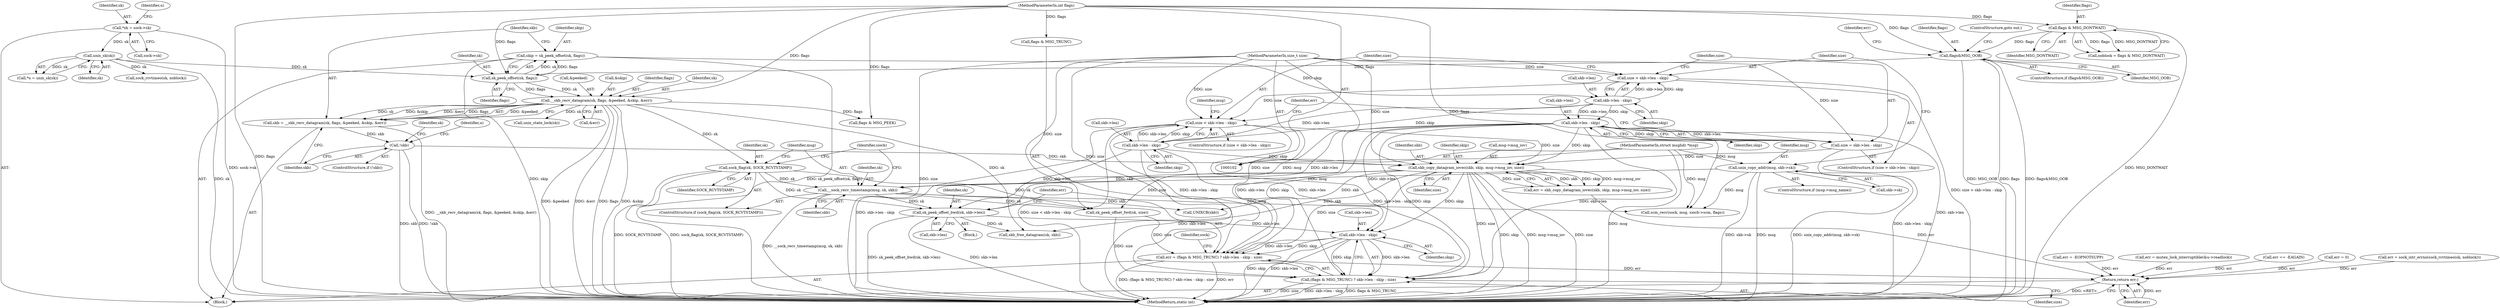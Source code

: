 digraph "0_linux_f3d3342602f8bcbf37d7c46641cb9bca7618eb1c_35@pointer" {
"1000362" [label="(Call,skb->len - skip)"];
"1000236" [label="(Call,skb->len - skip)"];
"1000229" [label="(Call,skb->len - skip)"];
"1000162" [label="(Call,skip = sk_peek_offset(sk, flags))"];
"1000164" [label="(Call,sk_peek_offset(sk, flags))"];
"1000124" [label="(Call,unix_sk(sk))"];
"1000116" [label="(Call,*sk = sock->sk)"];
"1000141" [label="(Call,flags&MSG_OOB)"];
"1000129" [label="(Call,flags & MSG_DONTWAIT)"];
"1000107" [label="(MethodParameterIn,int flags)"];
"1000330" [label="(Call,sk_peek_offset_bwd(sk, skb->len))"];
"1000268" [label="(Call,sock_flag(sk, SOCK_RCVTSTAMP))"];
"1000169" [label="(Call,__skb_recv_datagram(sk, flags, &peeked, &skip, &err))"];
"1000271" [label="(Call,__sock_recv_timestamp(msg, sk, skb))"];
"1000221" [label="(Call,unix_copy_addr(msg, skb->sk))"];
"1000105" [label="(MethodParameterIn,struct msghdr *msg)"];
"1000257" [label="(Call,skb_copy_datagram_iovec(skb, skip, msg->msg_iov, size))"];
"1000179" [label="(Call,!skb)"];
"1000167" [label="(Call,skb = __skb_recv_datagram(sk, flags, &peeked, &skip, &err))"];
"1000245" [label="(Call,skb->len - skip)"];
"1000234" [label="(Call,size = skb->len - skip)"];
"1000106" [label="(MethodParameterIn,size_t size)"];
"1000243" [label="(Call,size < skb->len - skip)"];
"1000227" [label="(Call,size > skb->len - skip)"];
"1000356" [label="(Call,err = (flags & MSG_TRUNC) ? skb->len - skip : size)"];
"1000386" [label="(Return,return err;)"];
"1000358" [label="(Call,(flags & MSG_TRUNC) ? skb->len - skip : size)"];
"1000124" [label="(Call,unix_sk(sk))"];
"1000122" [label="(Call,*u = unix_sk(sk))"];
"1000388" [label="(MethodReturn,static int)"];
"1000131" [label="(Identifier,MSG_DONTWAIT)"];
"1000174" [label="(Call,&skip)"];
"1000357" [label="(Identifier,err)"];
"1000362" [label="(Call,skb->len - skip)"];
"1000155" [label="(Call,err = sock_intr_errno(sock_rcvtimeo(sk, noblock)))"];
"1000259" [label="(Identifier,skip)"];
"1000386" [label="(Return,return err;)"];
"1000235" [label="(Identifier,size)"];
"1000234" [label="(Call,size = skb->len - skip)"];
"1000146" [label="(Identifier,err)"];
"1000331" [label="(Identifier,sk)"];
"1000358" [label="(Call,(flags & MSG_TRUNC) ? skb->len - skip : size)"];
"1000376" [label="(Call,skb_free_datagram(sk, skb))"];
"1000243" [label="(Call,size < skb->len - skip)"];
"1000237" [label="(Call,skb->len)"];
"1000367" [label="(Identifier,size)"];
"1000226" [label="(ControlStructure,if (size > skb->len - skip))"];
"1000171" [label="(Identifier,flags)"];
"1000278" [label="(Identifier,siocb)"];
"1000118" [label="(Call,sock->sk)"];
"1000227" [label="(Call,size > skb->len - skip)"];
"1000143" [label="(Identifier,MSG_OOB)"];
"1000130" [label="(Identifier,flags)"];
"1000158" [label="(Call,sock_rcvtimeo(sk, noblock))"];
"1000236" [label="(Call,skb->len - skip)"];
"1000140" [label="(ControlStructure,if (flags&MSG_OOB))"];
"1000255" [label="(Call,err = skb_copy_datagram_iovec(skb, skip, msg->msg_iov, size))"];
"1000273" [label="(Identifier,sk)"];
"1000270" [label="(Identifier,SOCK_RCVTSTAMP)"];
"1000125" [label="(Identifier,sk)"];
"1000179" [label="(Call,!skb)"];
"1000244" [label="(Identifier,size)"];
"1000298" [label="(Call,UNIXCB(skb))"];
"1000169" [label="(Call,__skb_recv_datagram(sk, flags, &peeked, &skip, &err))"];
"1000274" [label="(Identifier,skb)"];
"1000263" [label="(Identifier,size)"];
"1000167" [label="(Call,skb = __skb_recv_datagram(sk, flags, &peeked, &skip, &err))"];
"1000136" [label="(Call,err = -EOPNOTSUPP)"];
"1000116" [label="(Call,*sk = sock->sk)"];
"1000356" [label="(Call,err = (flags & MSG_TRUNC) ? skb->len - skip : size)"];
"1000105" [label="(MethodParameterIn,struct msghdr *msg)"];
"1000337" [label="(Call,sk_peek_offset_fwd(sk, size))"];
"1000180" [label="(Identifier,skb)"];
"1000142" [label="(Identifier,flags)"];
"1000127" [label="(Call,noblock = flags & MSG_DONTWAIT)"];
"1000230" [label="(Call,skb->len)"];
"1000163" [label="(Identifier,skip)"];
"1000257" [label="(Call,skb_copy_datagram_iovec(skb, skip, msg->msg_iov, size))"];
"1000366" [label="(Identifier,skip)"];
"1000141" [label="(Call,flags&MSG_OOB)"];
"1000242" [label="(ControlStructure,if (size < skb->len - skip))"];
"1000229" [label="(Call,skb->len - skip)"];
"1000332" [label="(Call,skb->len)"];
"1000223" [label="(Call,skb->sk)"];
"1000272" [label="(Identifier,msg)"];
"1000170" [label="(Identifier,sk)"];
"1000117" [label="(Identifier,sk)"];
"1000182" [label="(Call,unix_state_lock(sk))"];
"1000330" [label="(Call,sk_peek_offset_bwd(sk, skb->len))"];
"1000256" [label="(Identifier,err)"];
"1000249" [label="(Identifier,skip)"];
"1000271" [label="(Call,__sock_recv_timestamp(msg, sk, skb))"];
"1000240" [label="(Identifier,skip)"];
"1000165" [label="(Identifier,sk)"];
"1000316" [label="(Call,flags & MSG_PEEK)"];
"1000233" [label="(Identifier,skip)"];
"1000145" [label="(Call,err = mutex_lock_interruptible(&u->readlock))"];
"1000246" [label="(Call,skb->len)"];
"1000183" [label="(Identifier,sk)"];
"1000245" [label="(Call,skb->len - skip)"];
"1000166" [label="(Identifier,flags)"];
"1000172" [label="(Call,&peeked)"];
"1000221" [label="(Call,unix_copy_addr(msg, skb->sk))"];
"1000260" [label="(Call,msg->msg_iov)"];
"1000217" [label="(ControlStructure,if (msg->msg_name))"];
"1000162" [label="(Call,skip = sk_peek_offset(sk, flags))"];
"1000269" [label="(Identifier,sk)"];
"1000363" [label="(Call,skb->len)"];
"1000178" [label="(ControlStructure,if (!skb))"];
"1000228" [label="(Identifier,size)"];
"1000144" [label="(ControlStructure,goto out;)"];
"1000387" [label="(Identifier,err)"];
"1000192" [label="(Call,err == -EAGAIN)"];
"1000129" [label="(Call,flags & MSG_DONTWAIT)"];
"1000201" [label="(Call,err = 0)"];
"1000176" [label="(Call,&err)"];
"1000319" [label="(Block,)"];
"1000210" [label="(Identifier,u)"];
"1000267" [label="(ControlStructure,if (sock_flag(sk, SOCK_RCVTSTAMP)))"];
"1000222" [label="(Identifier,msg)"];
"1000252" [label="(Identifier,msg)"];
"1000106" [label="(MethodParameterIn,size_t size)"];
"1000359" [label="(Call,flags & MSG_TRUNC)"];
"1000168" [label="(Identifier,skb)"];
"1000268" [label="(Call,sock_flag(sk, SOCK_RCVTSTAMP))"];
"1000107" [label="(MethodParameterIn,int flags)"];
"1000164" [label="(Call,sk_peek_offset(sk, flags))"];
"1000369" [label="(Identifier,sock)"];
"1000123" [label="(Identifier,u)"];
"1000258" [label="(Identifier,skb)"];
"1000368" [label="(Call,scm_recv(sock, msg, siocb->scm, flags))"];
"1000108" [label="(Block,)"];
"1000362" -> "1000358"  [label="AST: "];
"1000362" -> "1000366"  [label="CFG: "];
"1000363" -> "1000362"  [label="AST: "];
"1000366" -> "1000362"  [label="AST: "];
"1000358" -> "1000362"  [label="CFG: "];
"1000362" -> "1000388"  [label="DDG: skip"];
"1000362" -> "1000388"  [label="DDG: skb->len"];
"1000362" -> "1000356"  [label="DDG: skb->len"];
"1000362" -> "1000356"  [label="DDG: skip"];
"1000362" -> "1000358"  [label="DDG: skb->len"];
"1000362" -> "1000358"  [label="DDG: skip"];
"1000236" -> "1000362"  [label="DDG: skb->len"];
"1000330" -> "1000362"  [label="DDG: skb->len"];
"1000245" -> "1000362"  [label="DDG: skb->len"];
"1000257" -> "1000362"  [label="DDG: skip"];
"1000236" -> "1000234"  [label="AST: "];
"1000236" -> "1000240"  [label="CFG: "];
"1000237" -> "1000236"  [label="AST: "];
"1000240" -> "1000236"  [label="AST: "];
"1000234" -> "1000236"  [label="CFG: "];
"1000236" -> "1000388"  [label="DDG: skb->len"];
"1000236" -> "1000234"  [label="DDG: skb->len"];
"1000236" -> "1000234"  [label="DDG: skip"];
"1000229" -> "1000236"  [label="DDG: skb->len"];
"1000229" -> "1000236"  [label="DDG: skip"];
"1000236" -> "1000257"  [label="DDG: skip"];
"1000236" -> "1000330"  [label="DDG: skb->len"];
"1000236" -> "1000356"  [label="DDG: skb->len"];
"1000236" -> "1000356"  [label="DDG: skip"];
"1000236" -> "1000358"  [label="DDG: skb->len"];
"1000236" -> "1000358"  [label="DDG: skip"];
"1000229" -> "1000227"  [label="AST: "];
"1000229" -> "1000233"  [label="CFG: "];
"1000230" -> "1000229"  [label="AST: "];
"1000233" -> "1000229"  [label="AST: "];
"1000227" -> "1000229"  [label="CFG: "];
"1000229" -> "1000227"  [label="DDG: skb->len"];
"1000229" -> "1000227"  [label="DDG: skip"];
"1000162" -> "1000229"  [label="DDG: skip"];
"1000229" -> "1000245"  [label="DDG: skb->len"];
"1000229" -> "1000245"  [label="DDG: skip"];
"1000162" -> "1000108"  [label="AST: "];
"1000162" -> "1000164"  [label="CFG: "];
"1000163" -> "1000162"  [label="AST: "];
"1000164" -> "1000162"  [label="AST: "];
"1000168" -> "1000162"  [label="CFG: "];
"1000162" -> "1000388"  [label="DDG: sk_peek_offset(sk, flags)"];
"1000162" -> "1000388"  [label="DDG: skip"];
"1000164" -> "1000162"  [label="DDG: sk"];
"1000164" -> "1000162"  [label="DDG: flags"];
"1000164" -> "1000166"  [label="CFG: "];
"1000165" -> "1000164"  [label="AST: "];
"1000166" -> "1000164"  [label="AST: "];
"1000124" -> "1000164"  [label="DDG: sk"];
"1000141" -> "1000164"  [label="DDG: flags"];
"1000107" -> "1000164"  [label="DDG: flags"];
"1000164" -> "1000169"  [label="DDG: sk"];
"1000164" -> "1000169"  [label="DDG: flags"];
"1000124" -> "1000122"  [label="AST: "];
"1000124" -> "1000125"  [label="CFG: "];
"1000125" -> "1000124"  [label="AST: "];
"1000122" -> "1000124"  [label="CFG: "];
"1000124" -> "1000388"  [label="DDG: sk"];
"1000124" -> "1000122"  [label="DDG: sk"];
"1000116" -> "1000124"  [label="DDG: sk"];
"1000124" -> "1000158"  [label="DDG: sk"];
"1000116" -> "1000108"  [label="AST: "];
"1000116" -> "1000118"  [label="CFG: "];
"1000117" -> "1000116"  [label="AST: "];
"1000118" -> "1000116"  [label="AST: "];
"1000123" -> "1000116"  [label="CFG: "];
"1000116" -> "1000388"  [label="DDG: sock->sk"];
"1000141" -> "1000140"  [label="AST: "];
"1000141" -> "1000143"  [label="CFG: "];
"1000142" -> "1000141"  [label="AST: "];
"1000143" -> "1000141"  [label="AST: "];
"1000144" -> "1000141"  [label="CFG: "];
"1000146" -> "1000141"  [label="CFG: "];
"1000141" -> "1000388"  [label="DDG: flags"];
"1000141" -> "1000388"  [label="DDG: flags&MSG_OOB"];
"1000141" -> "1000388"  [label="DDG: MSG_OOB"];
"1000129" -> "1000141"  [label="DDG: flags"];
"1000107" -> "1000141"  [label="DDG: flags"];
"1000129" -> "1000127"  [label="AST: "];
"1000129" -> "1000131"  [label="CFG: "];
"1000130" -> "1000129"  [label="AST: "];
"1000131" -> "1000129"  [label="AST: "];
"1000127" -> "1000129"  [label="CFG: "];
"1000129" -> "1000388"  [label="DDG: MSG_DONTWAIT"];
"1000129" -> "1000127"  [label="DDG: flags"];
"1000129" -> "1000127"  [label="DDG: MSG_DONTWAIT"];
"1000107" -> "1000129"  [label="DDG: flags"];
"1000107" -> "1000102"  [label="AST: "];
"1000107" -> "1000388"  [label="DDG: flags"];
"1000107" -> "1000169"  [label="DDG: flags"];
"1000107" -> "1000316"  [label="DDG: flags"];
"1000107" -> "1000359"  [label="DDG: flags"];
"1000107" -> "1000368"  [label="DDG: flags"];
"1000330" -> "1000319"  [label="AST: "];
"1000330" -> "1000332"  [label="CFG: "];
"1000331" -> "1000330"  [label="AST: "];
"1000332" -> "1000330"  [label="AST: "];
"1000357" -> "1000330"  [label="CFG: "];
"1000330" -> "1000388"  [label="DDG: skb->len"];
"1000330" -> "1000388"  [label="DDG: sk_peek_offset_bwd(sk, skb->len)"];
"1000268" -> "1000330"  [label="DDG: sk"];
"1000271" -> "1000330"  [label="DDG: sk"];
"1000245" -> "1000330"  [label="DDG: skb->len"];
"1000330" -> "1000376"  [label="DDG: sk"];
"1000268" -> "1000267"  [label="AST: "];
"1000268" -> "1000270"  [label="CFG: "];
"1000269" -> "1000268"  [label="AST: "];
"1000270" -> "1000268"  [label="AST: "];
"1000272" -> "1000268"  [label="CFG: "];
"1000278" -> "1000268"  [label="CFG: "];
"1000268" -> "1000388"  [label="DDG: sock_flag(sk, SOCK_RCVTSTAMP)"];
"1000268" -> "1000388"  [label="DDG: SOCK_RCVTSTAMP"];
"1000169" -> "1000268"  [label="DDG: sk"];
"1000268" -> "1000271"  [label="DDG: sk"];
"1000268" -> "1000337"  [label="DDG: sk"];
"1000169" -> "1000167"  [label="AST: "];
"1000169" -> "1000176"  [label="CFG: "];
"1000170" -> "1000169"  [label="AST: "];
"1000171" -> "1000169"  [label="AST: "];
"1000172" -> "1000169"  [label="AST: "];
"1000174" -> "1000169"  [label="AST: "];
"1000176" -> "1000169"  [label="AST: "];
"1000167" -> "1000169"  [label="CFG: "];
"1000169" -> "1000388"  [label="DDG: &peeked"];
"1000169" -> "1000388"  [label="DDG: &err"];
"1000169" -> "1000388"  [label="DDG: flags"];
"1000169" -> "1000388"  [label="DDG: &skip"];
"1000169" -> "1000167"  [label="DDG: &peeked"];
"1000169" -> "1000167"  [label="DDG: sk"];
"1000169" -> "1000167"  [label="DDG: &skip"];
"1000169" -> "1000167"  [label="DDG: &err"];
"1000169" -> "1000167"  [label="DDG: flags"];
"1000169" -> "1000182"  [label="DDG: sk"];
"1000169" -> "1000316"  [label="DDG: flags"];
"1000169" -> "1000376"  [label="DDG: sk"];
"1000271" -> "1000267"  [label="AST: "];
"1000271" -> "1000274"  [label="CFG: "];
"1000272" -> "1000271"  [label="AST: "];
"1000273" -> "1000271"  [label="AST: "];
"1000274" -> "1000271"  [label="AST: "];
"1000278" -> "1000271"  [label="CFG: "];
"1000271" -> "1000388"  [label="DDG: __sock_recv_timestamp(msg, sk, skb)"];
"1000221" -> "1000271"  [label="DDG: msg"];
"1000105" -> "1000271"  [label="DDG: msg"];
"1000257" -> "1000271"  [label="DDG: skb"];
"1000271" -> "1000298"  [label="DDG: skb"];
"1000271" -> "1000337"  [label="DDG: sk"];
"1000271" -> "1000368"  [label="DDG: msg"];
"1000221" -> "1000217"  [label="AST: "];
"1000221" -> "1000223"  [label="CFG: "];
"1000222" -> "1000221"  [label="AST: "];
"1000223" -> "1000221"  [label="AST: "];
"1000228" -> "1000221"  [label="CFG: "];
"1000221" -> "1000388"  [label="DDG: unix_copy_addr(msg, skb->sk)"];
"1000221" -> "1000388"  [label="DDG: skb->sk"];
"1000221" -> "1000388"  [label="DDG: msg"];
"1000105" -> "1000221"  [label="DDG: msg"];
"1000221" -> "1000368"  [label="DDG: msg"];
"1000105" -> "1000102"  [label="AST: "];
"1000105" -> "1000388"  [label="DDG: msg"];
"1000105" -> "1000368"  [label="DDG: msg"];
"1000257" -> "1000255"  [label="AST: "];
"1000257" -> "1000263"  [label="CFG: "];
"1000258" -> "1000257"  [label="AST: "];
"1000259" -> "1000257"  [label="AST: "];
"1000260" -> "1000257"  [label="AST: "];
"1000263" -> "1000257"  [label="AST: "];
"1000255" -> "1000257"  [label="CFG: "];
"1000257" -> "1000388"  [label="DDG: skip"];
"1000257" -> "1000388"  [label="DDG: msg->msg_iov"];
"1000257" -> "1000388"  [label="DDG: size"];
"1000257" -> "1000255"  [label="DDG: skb"];
"1000257" -> "1000255"  [label="DDG: skip"];
"1000257" -> "1000255"  [label="DDG: msg->msg_iov"];
"1000257" -> "1000255"  [label="DDG: size"];
"1000179" -> "1000257"  [label="DDG: skb"];
"1000245" -> "1000257"  [label="DDG: skip"];
"1000234" -> "1000257"  [label="DDG: size"];
"1000243" -> "1000257"  [label="DDG: size"];
"1000106" -> "1000257"  [label="DDG: size"];
"1000257" -> "1000298"  [label="DDG: skb"];
"1000257" -> "1000337"  [label="DDG: size"];
"1000257" -> "1000356"  [label="DDG: size"];
"1000257" -> "1000358"  [label="DDG: size"];
"1000257" -> "1000376"  [label="DDG: skb"];
"1000179" -> "1000178"  [label="AST: "];
"1000179" -> "1000180"  [label="CFG: "];
"1000180" -> "1000179"  [label="AST: "];
"1000183" -> "1000179"  [label="CFG: "];
"1000210" -> "1000179"  [label="CFG: "];
"1000179" -> "1000388"  [label="DDG: !skb"];
"1000179" -> "1000388"  [label="DDG: skb"];
"1000167" -> "1000179"  [label="DDG: skb"];
"1000167" -> "1000108"  [label="AST: "];
"1000168" -> "1000167"  [label="AST: "];
"1000180" -> "1000167"  [label="CFG: "];
"1000167" -> "1000388"  [label="DDG: __skb_recv_datagram(sk, flags, &peeked, &skip, &err)"];
"1000245" -> "1000243"  [label="AST: "];
"1000245" -> "1000249"  [label="CFG: "];
"1000246" -> "1000245"  [label="AST: "];
"1000249" -> "1000245"  [label="AST: "];
"1000243" -> "1000245"  [label="CFG: "];
"1000245" -> "1000388"  [label="DDG: skb->len"];
"1000245" -> "1000243"  [label="DDG: skb->len"];
"1000245" -> "1000243"  [label="DDG: skip"];
"1000234" -> "1000226"  [label="AST: "];
"1000235" -> "1000234"  [label="AST: "];
"1000256" -> "1000234"  [label="CFG: "];
"1000234" -> "1000388"  [label="DDG: skb->len - skip"];
"1000106" -> "1000234"  [label="DDG: size"];
"1000106" -> "1000102"  [label="AST: "];
"1000106" -> "1000388"  [label="DDG: size"];
"1000106" -> "1000227"  [label="DDG: size"];
"1000106" -> "1000243"  [label="DDG: size"];
"1000106" -> "1000337"  [label="DDG: size"];
"1000106" -> "1000356"  [label="DDG: size"];
"1000106" -> "1000358"  [label="DDG: size"];
"1000243" -> "1000242"  [label="AST: "];
"1000244" -> "1000243"  [label="AST: "];
"1000252" -> "1000243"  [label="CFG: "];
"1000256" -> "1000243"  [label="CFG: "];
"1000243" -> "1000388"  [label="DDG: skb->len - skip"];
"1000243" -> "1000388"  [label="DDG: size < skb->len - skip"];
"1000227" -> "1000243"  [label="DDG: size"];
"1000243" -> "1000356"  [label="DDG: skb->len - skip"];
"1000243" -> "1000358"  [label="DDG: skb->len - skip"];
"1000227" -> "1000226"  [label="AST: "];
"1000228" -> "1000227"  [label="AST: "];
"1000235" -> "1000227"  [label="CFG: "];
"1000244" -> "1000227"  [label="CFG: "];
"1000227" -> "1000388"  [label="DDG: size > skb->len - skip"];
"1000356" -> "1000108"  [label="AST: "];
"1000356" -> "1000358"  [label="CFG: "];
"1000357" -> "1000356"  [label="AST: "];
"1000358" -> "1000356"  [label="AST: "];
"1000369" -> "1000356"  [label="CFG: "];
"1000356" -> "1000388"  [label="DDG: err"];
"1000356" -> "1000388"  [label="DDG: (flags & MSG_TRUNC) ? skb->len - skip : size"];
"1000337" -> "1000356"  [label="DDG: size"];
"1000356" -> "1000386"  [label="DDG: err"];
"1000386" -> "1000108"  [label="AST: "];
"1000386" -> "1000387"  [label="CFG: "];
"1000387" -> "1000386"  [label="AST: "];
"1000388" -> "1000386"  [label="CFG: "];
"1000386" -> "1000388"  [label="DDG: <RET>"];
"1000387" -> "1000386"  [label="DDG: err"];
"1000192" -> "1000386"  [label="DDG: err"];
"1000155" -> "1000386"  [label="DDG: err"];
"1000255" -> "1000386"  [label="DDG: err"];
"1000145" -> "1000386"  [label="DDG: err"];
"1000136" -> "1000386"  [label="DDG: err"];
"1000201" -> "1000386"  [label="DDG: err"];
"1000358" -> "1000367"  [label="CFG: "];
"1000359" -> "1000358"  [label="AST: "];
"1000367" -> "1000358"  [label="AST: "];
"1000358" -> "1000388"  [label="DDG: size"];
"1000358" -> "1000388"  [label="DDG: skb->len - skip"];
"1000358" -> "1000388"  [label="DDG: flags & MSG_TRUNC"];
"1000337" -> "1000358"  [label="DDG: size"];
}
